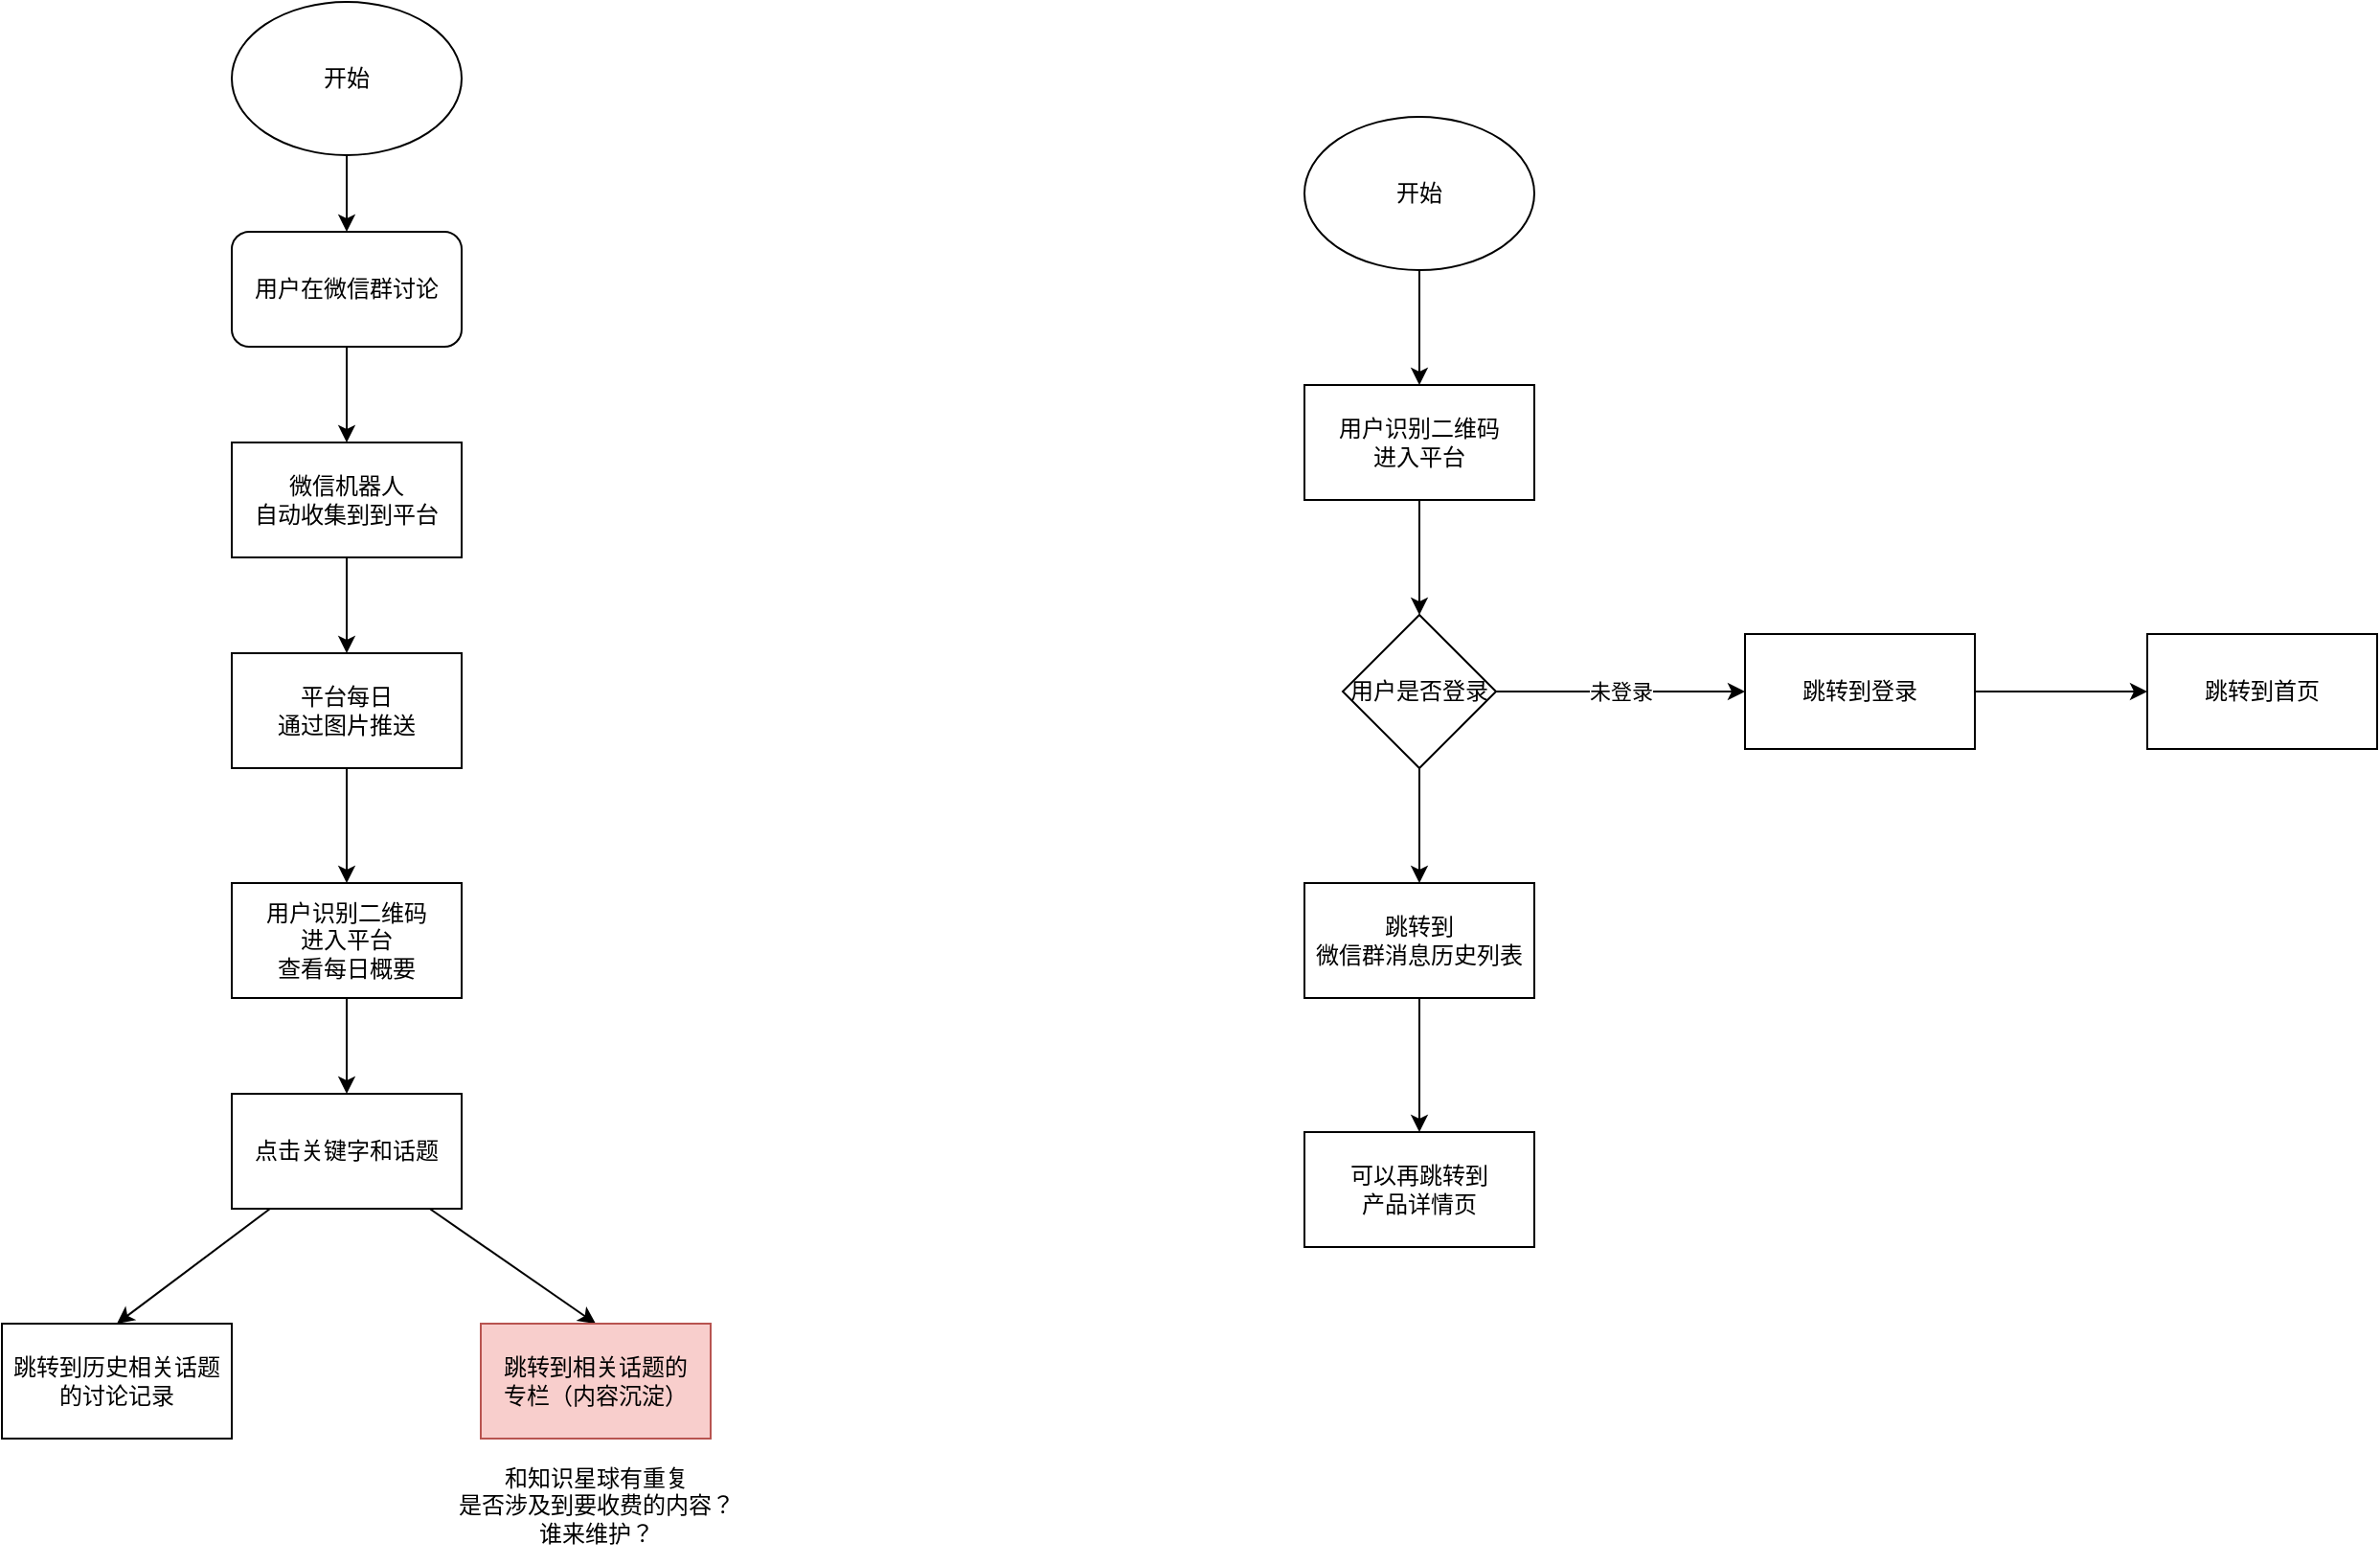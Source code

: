 <mxfile>
    <diagram id="KgMGxqoLUaYVgXGHu1XJ" name="Page-1">
        <mxGraphModel dx="766" dy="713" grid="1" gridSize="10" guides="1" tooltips="1" connect="1" arrows="1" fold="1" page="1" pageScale="1" pageWidth="850" pageHeight="1100" math="0" shadow="0">
            <root>
                <mxCell id="0"/>
                <mxCell id="1" parent="0"/>
                <mxCell id="5" style="edgeStyle=none;html=1;entryX=0.5;entryY=0;entryDx=0;entryDy=0;" parent="1" source="2" target="3" edge="1">
                    <mxGeometry relative="1" as="geometry"/>
                </mxCell>
                <mxCell id="2" value="开始" style="ellipse;whiteSpace=wrap;html=1;" parent="1" vertex="1">
                    <mxGeometry x="350" y="160" width="120" height="80" as="geometry"/>
                </mxCell>
                <mxCell id="6" style="edgeStyle=none;html=1;entryX=0.5;entryY=0;entryDx=0;entryDy=0;" parent="1" source="3" target="4" edge="1">
                    <mxGeometry relative="1" as="geometry"/>
                </mxCell>
                <mxCell id="3" value="用户在微信群讨论" style="rounded=1;whiteSpace=wrap;html=1;" parent="1" vertex="1">
                    <mxGeometry x="350" y="280" width="120" height="60" as="geometry"/>
                </mxCell>
                <mxCell id="7" style="edgeStyle=none;html=1;entryX=0.5;entryY=0;entryDx=0;entryDy=0;" parent="1" source="4" target="8" edge="1">
                    <mxGeometry relative="1" as="geometry">
                        <mxPoint x="410" y="500" as="targetPoint"/>
                    </mxGeometry>
                </mxCell>
                <mxCell id="4" value="微信机器人&lt;br&gt;自动收集到到平台" style="rounded=0;whiteSpace=wrap;html=1;" parent="1" vertex="1">
                    <mxGeometry x="350" y="390" width="120" height="60" as="geometry"/>
                </mxCell>
                <mxCell id="10" style="edgeStyle=none;html=1;entryX=0.5;entryY=0;entryDx=0;entryDy=0;" parent="1" source="8" target="9" edge="1">
                    <mxGeometry relative="1" as="geometry"/>
                </mxCell>
                <mxCell id="8" value="平台每日&lt;br&gt;通过图片推送" style="rounded=0;whiteSpace=wrap;html=1;" parent="1" vertex="1">
                    <mxGeometry x="350" y="500" width="120" height="60" as="geometry"/>
                </mxCell>
                <mxCell id="12" style="edgeStyle=none;html=1;" parent="1" source="9" target="11" edge="1">
                    <mxGeometry relative="1" as="geometry"/>
                </mxCell>
                <mxCell id="9" value="用户识别二维码&lt;br&gt;进入平台&lt;br&gt;查看每日概要" style="rounded=0;whiteSpace=wrap;html=1;" parent="1" vertex="1">
                    <mxGeometry x="350" y="620" width="120" height="60" as="geometry"/>
                </mxCell>
                <mxCell id="14" style="edgeStyle=none;html=1;entryX=0.5;entryY=0;entryDx=0;entryDy=0;" parent="1" source="11" target="13" edge="1">
                    <mxGeometry relative="1" as="geometry"/>
                </mxCell>
                <mxCell id="16" style="edgeStyle=none;html=1;entryX=0.5;entryY=0;entryDx=0;entryDy=0;" parent="1" source="11" target="15" edge="1">
                    <mxGeometry relative="1" as="geometry"/>
                </mxCell>
                <mxCell id="11" value="点击关键字和话题" style="rounded=0;whiteSpace=wrap;html=1;" parent="1" vertex="1">
                    <mxGeometry x="350" y="730" width="120" height="60" as="geometry"/>
                </mxCell>
                <mxCell id="13" value="跳转到历史相关话题的讨论记录" style="rounded=0;whiteSpace=wrap;html=1;" parent="1" vertex="1">
                    <mxGeometry x="230" y="850" width="120" height="60" as="geometry"/>
                </mxCell>
                <mxCell id="15" value="跳转到相关话题的&lt;br&gt;专栏（内容沉淀）" style="rounded=0;whiteSpace=wrap;html=1;fillColor=#f8cecc;strokeColor=#b85450;" parent="1" vertex="1">
                    <mxGeometry x="480" y="850" width="120" height="60" as="geometry"/>
                </mxCell>
                <mxCell id="17" value="和知识星球有重复&lt;br&gt;是否涉及到要收费的内容？&lt;br&gt;谁来维护？" style="text;html=1;align=center;verticalAlign=middle;resizable=0;points=[];autosize=1;strokeColor=none;fillColor=none;" parent="1" vertex="1">
                    <mxGeometry x="455" y="915" width="170" height="60" as="geometry"/>
                </mxCell>
                <mxCell id="22" style="edgeStyle=none;html=1;entryX=0.5;entryY=0;entryDx=0;entryDy=0;" parent="1" source="18" target="25" edge="1">
                    <mxGeometry relative="1" as="geometry">
                        <mxPoint x="970" y="490" as="targetPoint"/>
                    </mxGeometry>
                </mxCell>
                <mxCell id="18" value="用户识别二维码&lt;br&gt;进入平台" style="rounded=0;whiteSpace=wrap;html=1;" parent="1" vertex="1">
                    <mxGeometry x="910" y="360" width="120" height="60" as="geometry"/>
                </mxCell>
                <mxCell id="20" style="edgeStyle=none;html=1;" parent="1" source="19" target="18" edge="1">
                    <mxGeometry relative="1" as="geometry"/>
                </mxCell>
                <mxCell id="19" value="开始" style="ellipse;whiteSpace=wrap;html=1;" parent="1" vertex="1">
                    <mxGeometry x="910" y="220" width="120" height="80" as="geometry"/>
                </mxCell>
                <mxCell id="27" value="未登录" style="edgeStyle=none;html=1;entryX=0;entryY=0.5;entryDx=0;entryDy=0;" parent="1" source="25" target="26" edge="1">
                    <mxGeometry relative="1" as="geometry"/>
                </mxCell>
                <mxCell id="42" style="edgeStyle=none;html=1;entryX=0.5;entryY=0;entryDx=0;entryDy=0;" parent="1" source="25" target="30" edge="1">
                    <mxGeometry relative="1" as="geometry"/>
                </mxCell>
                <mxCell id="25" value="用户是否登录" style="rhombus;whiteSpace=wrap;html=1;" parent="1" vertex="1">
                    <mxGeometry x="930" y="480" width="80" height="80" as="geometry"/>
                </mxCell>
                <mxCell id="39" style="edgeStyle=none;html=1;" parent="1" source="26" target="38" edge="1">
                    <mxGeometry relative="1" as="geometry"/>
                </mxCell>
                <mxCell id="26" value="跳转到登录" style="rounded=0;whiteSpace=wrap;html=1;" parent="1" vertex="1">
                    <mxGeometry x="1140" y="490" width="120" height="60" as="geometry"/>
                </mxCell>
                <mxCell id="43" style="edgeStyle=none;html=1;" parent="1" source="30" target="32" edge="1">
                    <mxGeometry relative="1" as="geometry"/>
                </mxCell>
                <mxCell id="30" value="跳转到&lt;br&gt;微信群消息历史列表" style="rounded=0;whiteSpace=wrap;html=1;" parent="1" vertex="1">
                    <mxGeometry x="910" y="620" width="120" height="60" as="geometry"/>
                </mxCell>
                <mxCell id="32" value="可以再跳转到&lt;br&gt;产品详情页" style="rounded=0;whiteSpace=wrap;html=1;" parent="1" vertex="1">
                    <mxGeometry x="910" y="750" width="120" height="60" as="geometry"/>
                </mxCell>
                <mxCell id="38" value="跳转到首页" style="rounded=0;whiteSpace=wrap;html=1;" parent="1" vertex="1">
                    <mxGeometry x="1350" y="490" width="120" height="60" as="geometry"/>
                </mxCell>
            </root>
        </mxGraphModel>
    </diagram>
    <diagram id="eyDsnA5mSAOvbwk1mwES" name="第 2 页">
        <mxGraphModel dx="766" dy="713" grid="0" gridSize="10" guides="1" tooltips="1" connect="1" arrows="1" fold="1" page="1" pageScale="1" pageWidth="850" pageHeight="1100" math="0" shadow="0">
            <root>
                <mxCell id="0"/>
                <mxCell id="1" parent="0"/>
                <mxCell id="8RH-FM5dbek7KVsgX-4o-1" value="重新计算年龄" style="rounded=0;whiteSpace=wrap;html=1;" parent="1" vertex="1">
                    <mxGeometry x="293" y="213" width="87" height="27" as="geometry"/>
                </mxCell>
                <mxCell id="8RH-FM5dbek7KVsgX-4o-2" value="20岁" style="text;html=1;strokeColor=none;fillColor=none;align=center;verticalAlign=middle;whiteSpace=wrap;rounded=0;" parent="1" vertex="1">
                    <mxGeometry x="189" y="210" width="60" height="30" as="geometry"/>
                </mxCell>
                <mxCell id="8RH-FM5dbek7KVsgX-4o-3" value="年龄：" style="text;html=1;align=center;verticalAlign=middle;resizable=0;points=[];autosize=1;strokeColor=none;fillColor=none;" parent="1" vertex="1">
                    <mxGeometry x="138" y="212" width="54" height="26" as="geometry"/>
                </mxCell>
            </root>
        </mxGraphModel>
    </diagram>
    <diagram id="PuujgRms9GtLU47nIiLF" name="tag">
        <mxGraphModel dx="766" dy="713" grid="0" gridSize="10" guides="1" tooltips="1" connect="1" arrows="1" fold="1" page="1" pageScale="1" pageWidth="850" pageHeight="1100" math="0" shadow="0">
            <root>
                <mxCell id="0"/>
                <mxCell id="1" parent="0"/>
                <mxCell id="wU1hqgH6AJe1bAMgQO0Z-9" value="人" style="rounded=0;whiteSpace=wrap;html=1;" vertex="1" parent="1">
                    <mxGeometry x="140" y="245" width="125" height="60" as="geometry"/>
                </mxCell>
                <mxCell id="wU1hqgH6AJe1bAMgQO0Z-5" style="edgeStyle=none;html=1;entryX=0.5;entryY=0;entryDx=0;entryDy=0;exitX=0.5;exitY=0;exitDx=0;exitDy=0;" edge="1" parent="1" source="wU1hqgH6AJe1bAMgQO0Z-9" target="wU1hqgH6AJe1bAMgQO0Z-2">
                    <mxGeometry relative="1" as="geometry">
                        <mxPoint x="330" y="170" as="sourcePoint"/>
                        <Array as="points">
                            <mxPoint x="370" y="150"/>
                        </Array>
                    </mxGeometry>
                </mxCell>
                <mxCell id="wU1hqgH6AJe1bAMgQO0Z-14" style="edgeStyle=none;html=1;" edge="1" parent="1" source="wU1hqgH6AJe1bAMgQO0Z-2" target="wU1hqgH6AJe1bAMgQO0Z-13">
                    <mxGeometry relative="1" as="geometry"/>
                </mxCell>
                <mxCell id="wU1hqgH6AJe1bAMgQO0Z-2" value="产品" style="rounded=0;whiteSpace=wrap;html=1;" vertex="1" parent="1">
                    <mxGeometry x="450" y="245" width="120" height="60" as="geometry"/>
                </mxCell>
                <mxCell id="wU1hqgH6AJe1bAMgQO0Z-4" value="tag" style="text;html=1;align=center;verticalAlign=middle;resizable=0;points=[];autosize=1;strokeColor=none;fillColor=none;" vertex="1" parent="1">
                    <mxGeometry x="340" y="260" width="40" height="30" as="geometry"/>
                </mxCell>
                <mxCell id="wU1hqgH6AJe1bAMgQO0Z-8" value="关注" style="text;html=1;align=center;verticalAlign=middle;resizable=0;points=[];autosize=1;strokeColor=none;fillColor=none;" vertex="1" parent="1">
                    <mxGeometry x="340" y="160" width="50" height="30" as="geometry"/>
                </mxCell>
                <mxCell id="wU1hqgH6AJe1bAMgQO0Z-11" value="通知：&lt;br&gt;1. 关注的产品的信息通知&lt;br&gt;2. 平台根据tag推荐通知" style="text;html=1;align=left;verticalAlign=middle;resizable=0;points=[];autosize=1;strokeColor=none;fillColor=none;" vertex="1" parent="1">
                    <mxGeometry x="300" y="446" width="160" height="60" as="geometry"/>
                </mxCell>
                <mxCell id="wU1hqgH6AJe1bAMgQO0Z-12" value="资源对应的有多少人&lt;br&gt;需求对应的有多少人&lt;br&gt;参与了哪些产品" style="text;html=1;align=left;verticalAlign=middle;resizable=0;points=[];autosize=1;strokeColor=none;fillColor=none;" vertex="1" parent="1">
                    <mxGeometry x="139" y="310" width="126" height="55" as="geometry"/>
                </mxCell>
                <mxCell id="wU1hqgH6AJe1bAMgQO0Z-15" style="edgeStyle=none;html=1;" edge="1" parent="1" source="wU1hqgH6AJe1bAMgQO0Z-13" target="wU1hqgH6AJe1bAMgQO0Z-9">
                    <mxGeometry relative="1" as="geometry"/>
                </mxCell>
                <mxCell id="wU1hqgH6AJe1bAMgQO0Z-13" value="站内通知" style="rounded=0;whiteSpace=wrap;html=1;" vertex="1" parent="1">
                    <mxGeometry x="300" y="380" width="120" height="60" as="geometry"/>
                </mxCell>
                <mxCell id="wU1hqgH6AJe1bAMgQO0Z-16" value="哪些产品是大家都需要的？&lt;br&gt;产品应该推荐给哪些人？&lt;br&gt;参与的有哪些人" style="text;html=1;align=left;verticalAlign=middle;resizable=0;points=[];autosize=1;strokeColor=none;fillColor=none;" vertex="1" parent="1">
                    <mxGeometry x="480" y="303" width="162" height="55" as="geometry"/>
                </mxCell>
            </root>
        </mxGraphModel>
    </diagram>
</mxfile>